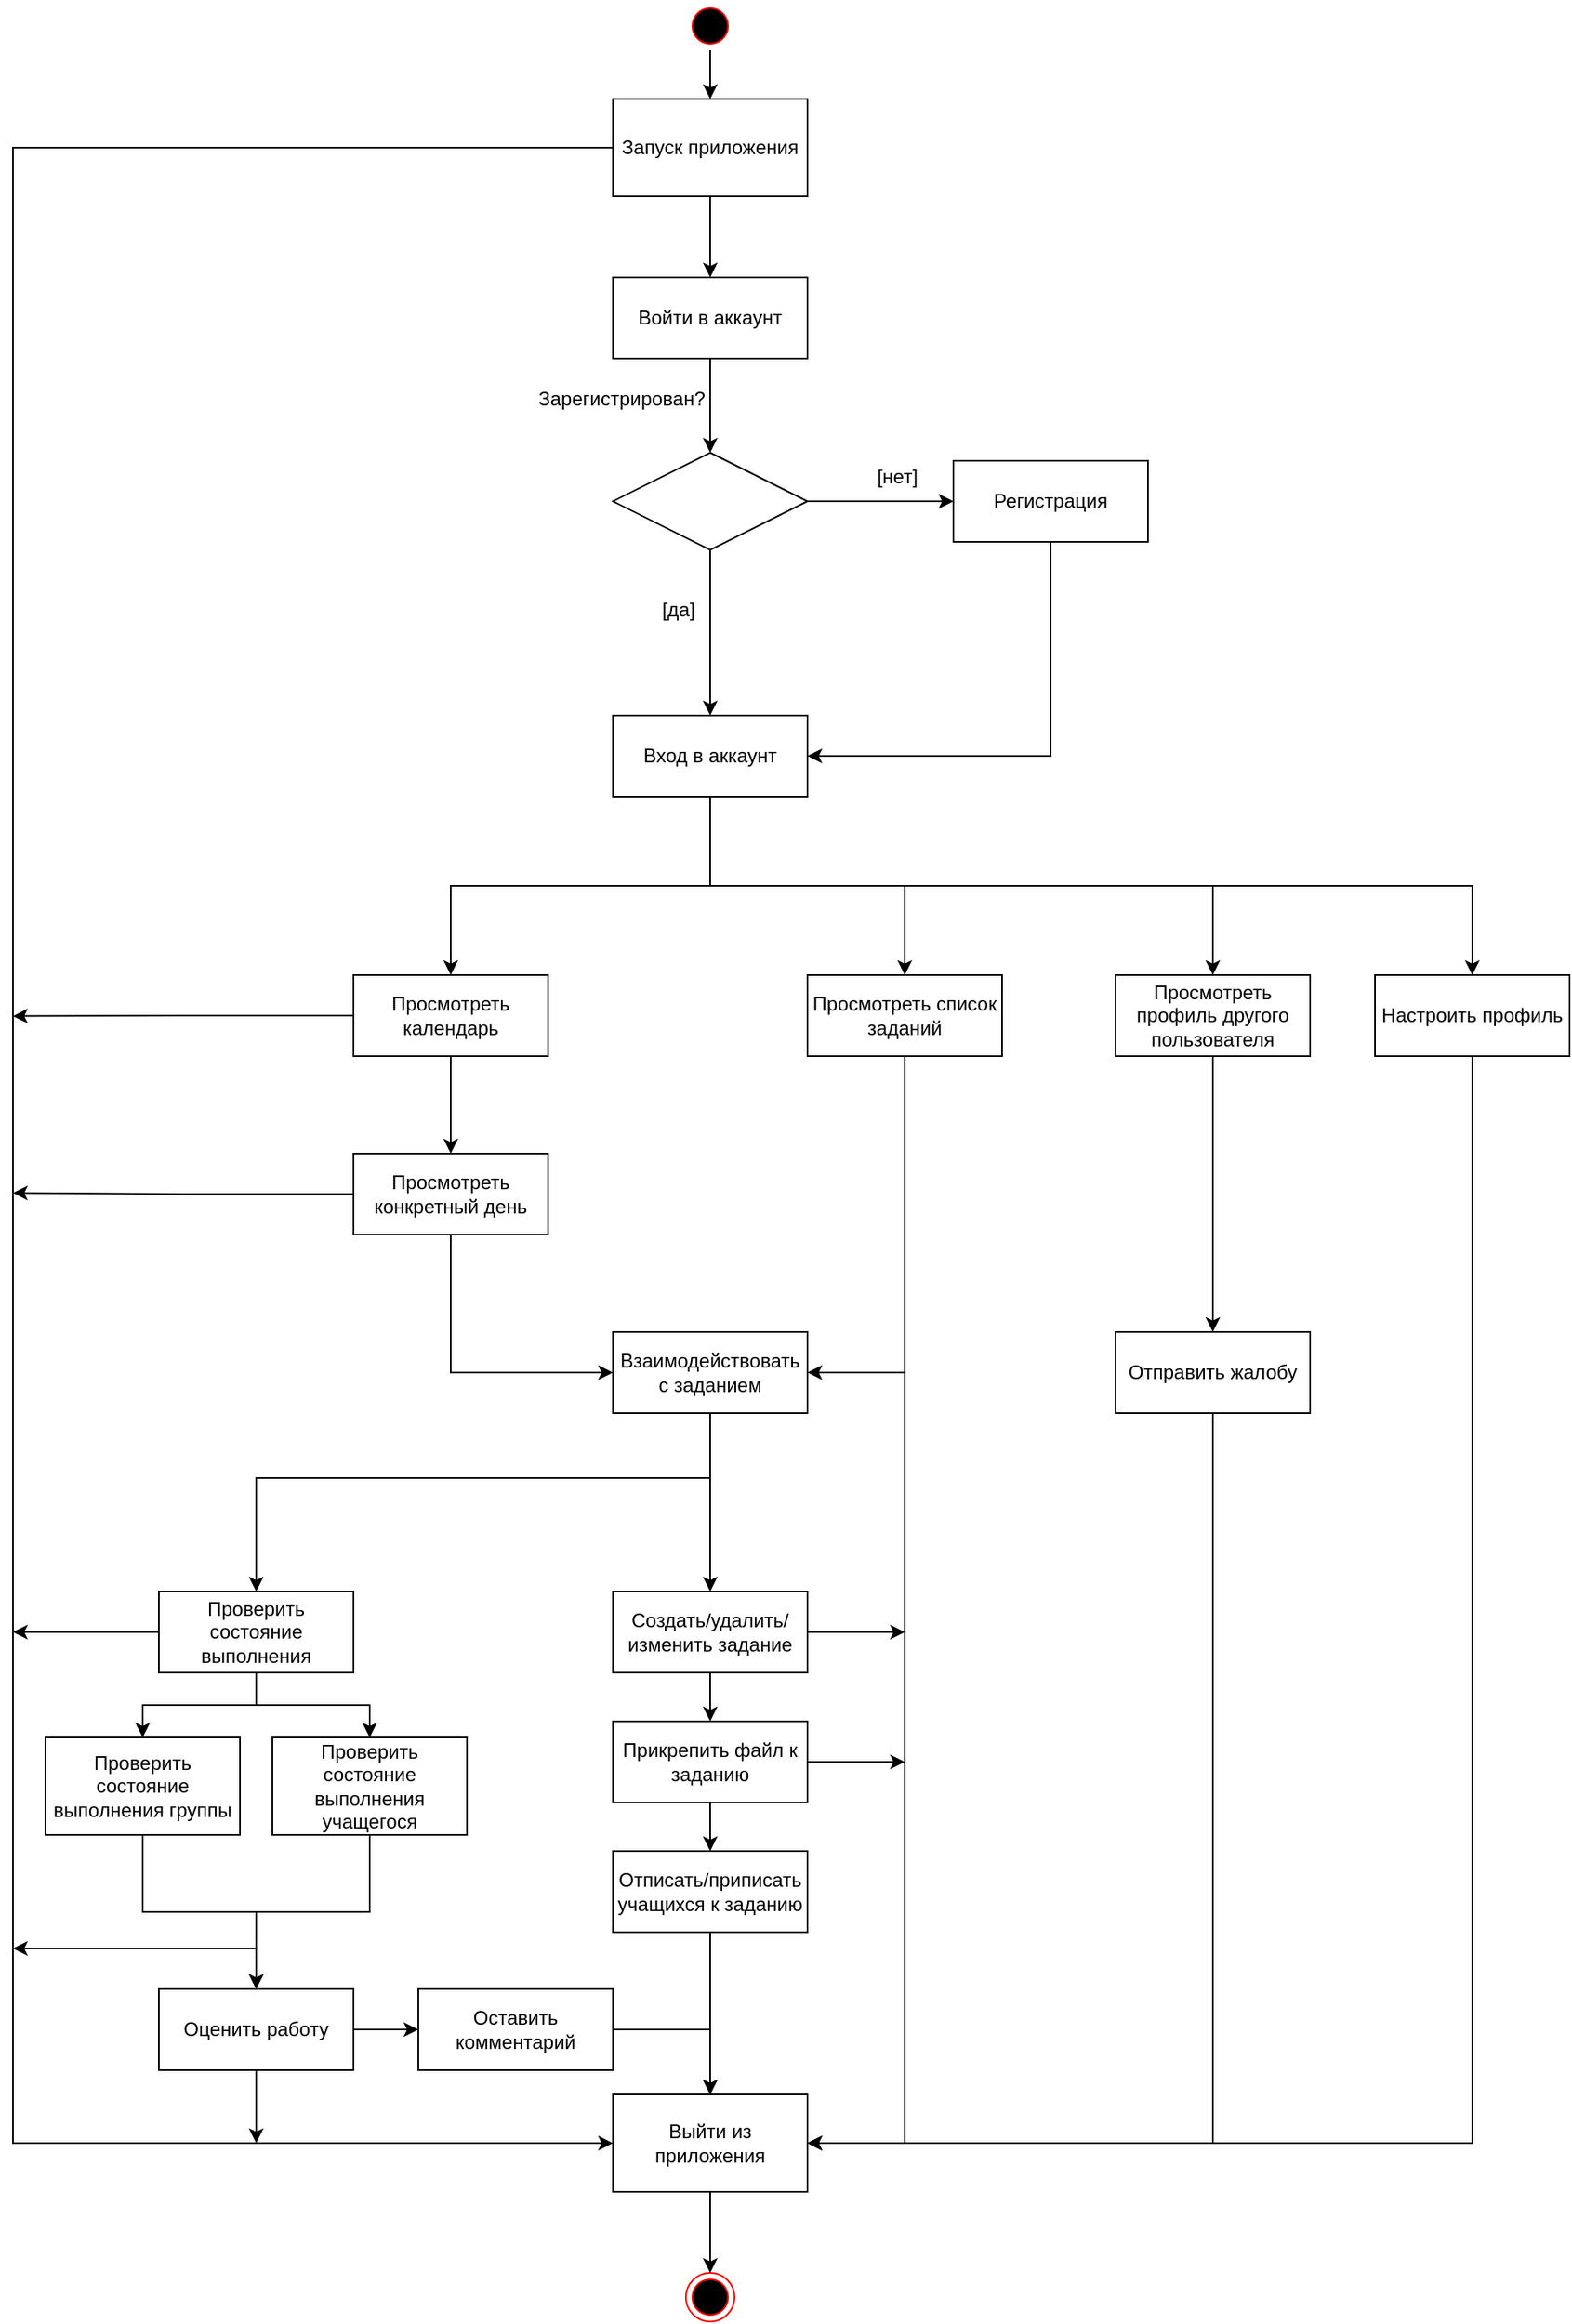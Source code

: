 <mxfile version="24.0.7" type="device">
  <diagram name="Страница 1" id="K_nZ64Utd5DLflTbeKIy">
    <mxGraphModel dx="5359" dy="1636" grid="1" gridSize="10" guides="1" tooltips="1" connect="1" arrows="1" fold="1" page="1" pageScale="1" pageWidth="827" pageHeight="1169" math="0" shadow="0">
      <root>
        <mxCell id="0" />
        <mxCell id="1" parent="0" />
        <mxCell id="NYu8AcVOIsEXXXueLIA_-5" style="edgeStyle=orthogonalEdgeStyle;rounded=0;orthogonalLoop=1;jettySize=auto;html=1;entryX=0;entryY=0.5;entryDx=0;entryDy=0;" parent="1" source="NYu8AcVOIsEXXXueLIA_-7" target="gNkD2l2tRffT2OGlJnD8-1" edge="1">
          <mxGeometry relative="1" as="geometry">
            <mxPoint x="290" y="223" as="targetPoint" />
            <Array as="points">
              <mxPoint x="-140" y="90" />
              <mxPoint x="-140" y="1320" />
            </Array>
          </mxGeometry>
        </mxCell>
        <mxCell id="oowMZ_tj7tG44vQV4qfk-1" style="edgeStyle=orthogonalEdgeStyle;rounded=0;orthogonalLoop=1;jettySize=auto;html=1;exitX=0.5;exitY=1;exitDx=0;exitDy=0;entryX=0.5;entryY=0;entryDx=0;entryDy=0;" parent="1" source="NYu8AcVOIsEXXXueLIA_-7" target="NYu8AcVOIsEXXXueLIA_-10" edge="1">
          <mxGeometry relative="1" as="geometry" />
        </mxCell>
        <mxCell id="NYu8AcVOIsEXXXueLIA_-7" value="Запуск приложения" style="rounded=0;whiteSpace=wrap;html=1;" parent="1" vertex="1">
          <mxGeometry x="230" y="60" width="120" height="60" as="geometry" />
        </mxCell>
        <mxCell id="oowMZ_tj7tG44vQV4qfk-4" style="edgeStyle=orthogonalEdgeStyle;rounded=0;orthogonalLoop=1;jettySize=auto;html=1;exitX=0.5;exitY=1;exitDx=0;exitDy=0;entryX=0.5;entryY=0;entryDx=0;entryDy=0;" parent="1" source="NYu8AcVOIsEXXXueLIA_-10" target="oowMZ_tj7tG44vQV4qfk-2" edge="1">
          <mxGeometry relative="1" as="geometry" />
        </mxCell>
        <mxCell id="NYu8AcVOIsEXXXueLIA_-10" value="Войти в аккаунт" style="html=1;whiteSpace=wrap;" parent="1" vertex="1">
          <mxGeometry x="230" y="170" width="120" height="50" as="geometry" />
        </mxCell>
        <mxCell id="NYu8AcVOIsEXXXueLIA_-18" value="" style="ellipse;html=1;shape=endState;fillColor=#000000;strokeColor=#ff0000;" parent="1" vertex="1">
          <mxGeometry x="275" y="1400" width="30" height="30" as="geometry" />
        </mxCell>
        <mxCell id="oowMZ_tj7tG44vQV4qfk-10" style="edgeStyle=orthogonalEdgeStyle;rounded=0;orthogonalLoop=1;jettySize=auto;html=1;exitX=0.5;exitY=1;exitDx=0;exitDy=0;entryX=1;entryY=0.5;entryDx=0;entryDy=0;" parent="1" source="NYu8AcVOIsEXXXueLIA_-22" target="oowMZ_tj7tG44vQV4qfk-9" edge="1">
          <mxGeometry relative="1" as="geometry" />
        </mxCell>
        <mxCell id="NYu8AcVOIsEXXXueLIA_-22" value="Регистрация" style="whiteSpace=wrap;html=1;fillColor=rgb(255, 255, 255);strokeColor=rgb(0, 0, 0);fontColor=rgb(0, 0, 0);" parent="1" vertex="1">
          <mxGeometry x="440" y="283" width="120" height="50" as="geometry" />
        </mxCell>
        <mxCell id="NYu8AcVOIsEXXXueLIA_-25" style="edgeStyle=orthogonalEdgeStyle;rounded=0;orthogonalLoop=1;jettySize=auto;html=1;entryX=0.5;entryY=0;entryDx=0;entryDy=0;" parent="1" source="NYu8AcVOIsEXXXueLIA_-26" target="NYu8AcVOIsEXXXueLIA_-7" edge="1">
          <mxGeometry relative="1" as="geometry" />
        </mxCell>
        <mxCell id="NYu8AcVOIsEXXXueLIA_-26" value="" style="ellipse;html=1;shape=startState;fillColor=#000000;strokeColor=#ff0000;" parent="1" vertex="1">
          <mxGeometry x="275" width="30" height="30" as="geometry" />
        </mxCell>
        <mxCell id="gNkD2l2tRffT2OGlJnD8-4" style="edgeStyle=orthogonalEdgeStyle;rounded=0;orthogonalLoop=1;jettySize=auto;html=1;entryX=0.5;entryY=0;entryDx=0;entryDy=0;" parent="1" source="gNkD2l2tRffT2OGlJnD8-1" target="NYu8AcVOIsEXXXueLIA_-18" edge="1">
          <mxGeometry relative="1" as="geometry" />
        </mxCell>
        <mxCell id="gNkD2l2tRffT2OGlJnD8-1" value="Выйти из приложения" style="rounded=0;whiteSpace=wrap;html=1;" parent="1" vertex="1">
          <mxGeometry x="230" y="1290" width="120" height="60" as="geometry" />
        </mxCell>
        <mxCell id="oowMZ_tj7tG44vQV4qfk-5" style="edgeStyle=orthogonalEdgeStyle;rounded=0;orthogonalLoop=1;jettySize=auto;html=1;exitX=0.5;exitY=1;exitDx=0;exitDy=0;entryX=0.5;entryY=0;entryDx=0;entryDy=0;" parent="1" source="oowMZ_tj7tG44vQV4qfk-2" target="oowMZ_tj7tG44vQV4qfk-9" edge="1">
          <mxGeometry relative="1" as="geometry">
            <mxPoint x="289.957" y="420" as="targetPoint" />
          </mxGeometry>
        </mxCell>
        <mxCell id="oowMZ_tj7tG44vQV4qfk-6" style="edgeStyle=orthogonalEdgeStyle;rounded=0;orthogonalLoop=1;jettySize=auto;html=1;exitX=1;exitY=0.5;exitDx=0;exitDy=0;entryX=0;entryY=0.5;entryDx=0;entryDy=0;" parent="1" source="oowMZ_tj7tG44vQV4qfk-2" target="NYu8AcVOIsEXXXueLIA_-22" edge="1">
          <mxGeometry relative="1" as="geometry">
            <mxPoint x="440" y="308" as="targetPoint" />
          </mxGeometry>
        </mxCell>
        <mxCell id="oowMZ_tj7tG44vQV4qfk-2" value="" style="rhombus;whiteSpace=wrap;html=1;" parent="1" vertex="1">
          <mxGeometry x="230" y="278" width="120" height="60" as="geometry" />
        </mxCell>
        <mxCell id="oowMZ_tj7tG44vQV4qfk-3" value="Зарегистрирован?" style="text;html=1;align=center;verticalAlign=middle;resizable=0;points=[];autosize=1;strokeColor=none;fillColor=none;" parent="1" vertex="1">
          <mxGeometry x="170" y="230" width="130" height="30" as="geometry" />
        </mxCell>
        <mxCell id="oowMZ_tj7tG44vQV4qfk-7" value="[нет]" style="text;html=1;align=center;verticalAlign=middle;resizable=0;points=[];autosize=1;strokeColor=none;fillColor=none;" parent="1" vertex="1">
          <mxGeometry x="380" y="278" width="50" height="30" as="geometry" />
        </mxCell>
        <mxCell id="oowMZ_tj7tG44vQV4qfk-8" value="[да]" style="text;html=1;align=center;verticalAlign=middle;resizable=0;points=[];autosize=1;strokeColor=none;fillColor=none;" parent="1" vertex="1">
          <mxGeometry x="250" y="360" width="40" height="30" as="geometry" />
        </mxCell>
        <mxCell id="oowMZ_tj7tG44vQV4qfk-16" style="edgeStyle=orthogonalEdgeStyle;rounded=0;orthogonalLoop=1;jettySize=auto;html=1;exitX=0.5;exitY=1;exitDx=0;exitDy=0;" parent="1" source="oowMZ_tj7tG44vQV4qfk-9" target="oowMZ_tj7tG44vQV4qfk-15" edge="1">
          <mxGeometry relative="1" as="geometry">
            <Array as="points">
              <mxPoint x="290" y="545" />
              <mxPoint x="130" y="545" />
            </Array>
          </mxGeometry>
        </mxCell>
        <mxCell id="oowMZ_tj7tG44vQV4qfk-23" style="edgeStyle=orthogonalEdgeStyle;rounded=0;orthogonalLoop=1;jettySize=auto;html=1;exitX=0.5;exitY=1;exitDx=0;exitDy=0;" parent="1" source="oowMZ_tj7tG44vQV4qfk-9" target="oowMZ_tj7tG44vQV4qfk-22" edge="1">
          <mxGeometry relative="1" as="geometry" />
        </mxCell>
        <mxCell id="oowMZ_tj7tG44vQV4qfk-26" style="edgeStyle=orthogonalEdgeStyle;rounded=0;orthogonalLoop=1;jettySize=auto;html=1;exitX=0.5;exitY=1;exitDx=0;exitDy=0;entryX=0.5;entryY=0;entryDx=0;entryDy=0;" parent="1" source="oowMZ_tj7tG44vQV4qfk-9" target="oowMZ_tj7tG44vQV4qfk-25" edge="1">
          <mxGeometry relative="1" as="geometry" />
        </mxCell>
        <mxCell id="oowMZ_tj7tG44vQV4qfk-37" style="edgeStyle=orthogonalEdgeStyle;rounded=0;orthogonalLoop=1;jettySize=auto;html=1;exitX=0.5;exitY=1;exitDx=0;exitDy=0;entryX=0.5;entryY=0;entryDx=0;entryDy=0;" parent="1" source="oowMZ_tj7tG44vQV4qfk-9" target="oowMZ_tj7tG44vQV4qfk-11" edge="1">
          <mxGeometry relative="1" as="geometry" />
        </mxCell>
        <mxCell id="oowMZ_tj7tG44vQV4qfk-9" value="Вход в аккаунт" style="whiteSpace=wrap;html=1;fillColor=rgb(255, 255, 255);strokeColor=rgb(0, 0, 0);fontColor=rgb(0, 0, 0);" parent="1" vertex="1">
          <mxGeometry x="230" y="440" width="120" height="50" as="geometry" />
        </mxCell>
        <mxCell id="oowMZ_tj7tG44vQV4qfk-38" style="edgeStyle=orthogonalEdgeStyle;rounded=0;orthogonalLoop=1;jettySize=auto;html=1;exitX=0.5;exitY=1;exitDx=0;exitDy=0;entryX=1;entryY=0.5;entryDx=0;entryDy=0;" parent="1" source="oowMZ_tj7tG44vQV4qfk-11" target="gNkD2l2tRffT2OGlJnD8-1" edge="1">
          <mxGeometry relative="1" as="geometry" />
        </mxCell>
        <mxCell id="oowMZ_tj7tG44vQV4qfk-11" value="Настроить профиль" style="whiteSpace=wrap;html=1;fillColor=rgb(255, 255, 255);strokeColor=rgb(0, 0, 0);fontColor=rgb(0, 0, 0);" parent="1" vertex="1">
          <mxGeometry x="700" y="600" width="120" height="50" as="geometry" />
        </mxCell>
        <mxCell id="oowMZ_tj7tG44vQV4qfk-18" style="edgeStyle=orthogonalEdgeStyle;rounded=0;orthogonalLoop=1;jettySize=auto;html=1;exitX=0.5;exitY=1;exitDx=0;exitDy=0;entryX=0.5;entryY=0;entryDx=0;entryDy=0;" parent="1" source="oowMZ_tj7tG44vQV4qfk-15" target="oowMZ_tj7tG44vQV4qfk-17" edge="1">
          <mxGeometry relative="1" as="geometry" />
        </mxCell>
        <mxCell id="oowMZ_tj7tG44vQV4qfk-30" style="edgeStyle=orthogonalEdgeStyle;rounded=0;orthogonalLoop=1;jettySize=auto;html=1;exitX=0;exitY=0.5;exitDx=0;exitDy=0;" parent="1" source="oowMZ_tj7tG44vQV4qfk-15" edge="1">
          <mxGeometry relative="1" as="geometry">
            <mxPoint x="-140.0" y="625.316" as="targetPoint" />
          </mxGeometry>
        </mxCell>
        <mxCell id="oowMZ_tj7tG44vQV4qfk-15" value="Просмотреть календарь" style="whiteSpace=wrap;html=1;fillColor=rgb(255, 255, 255);strokeColor=rgb(0, 0, 0);fontColor=rgb(0, 0, 0);" parent="1" vertex="1">
          <mxGeometry x="70" y="600" width="120" height="50" as="geometry" />
        </mxCell>
        <mxCell id="oowMZ_tj7tG44vQV4qfk-20" style="edgeStyle=orthogonalEdgeStyle;rounded=0;orthogonalLoop=1;jettySize=auto;html=1;exitX=0.5;exitY=1;exitDx=0;exitDy=0;entryX=0;entryY=0.5;entryDx=0;entryDy=0;" parent="1" source="oowMZ_tj7tG44vQV4qfk-17" target="oowMZ_tj7tG44vQV4qfk-19" edge="1">
          <mxGeometry relative="1" as="geometry" />
        </mxCell>
        <mxCell id="oowMZ_tj7tG44vQV4qfk-35" style="edgeStyle=orthogonalEdgeStyle;rounded=0;orthogonalLoop=1;jettySize=auto;html=1;exitX=0;exitY=0.5;exitDx=0;exitDy=0;" parent="1" source="oowMZ_tj7tG44vQV4qfk-17" edge="1">
          <mxGeometry relative="1" as="geometry">
            <mxPoint x="-140" y="734.308" as="targetPoint" />
          </mxGeometry>
        </mxCell>
        <mxCell id="oowMZ_tj7tG44vQV4qfk-17" value="Просмотреть конкретный день" style="whiteSpace=wrap;html=1;fillColor=rgb(255, 255, 255);strokeColor=rgb(0, 0, 0);fontColor=rgb(0, 0, 0);" parent="1" vertex="1">
          <mxGeometry x="70" y="710" width="120" height="50" as="geometry" />
        </mxCell>
        <mxCell id="ACUeKVoIydhBSOfqzN04-4" style="edgeStyle=orthogonalEdgeStyle;rounded=0;orthogonalLoop=1;jettySize=auto;html=1;exitX=0.5;exitY=1;exitDx=0;exitDy=0;entryX=0.5;entryY=0;entryDx=0;entryDy=0;" parent="1" source="oowMZ_tj7tG44vQV4qfk-19" target="ACUeKVoIydhBSOfqzN04-1" edge="1">
          <mxGeometry relative="1" as="geometry">
            <Array as="points">
              <mxPoint x="290" y="910" />
              <mxPoint x="10" y="910" />
            </Array>
          </mxGeometry>
        </mxCell>
        <mxCell id="328L3U_uDW9QNKm-tvZJ-3" style="edgeStyle=orthogonalEdgeStyle;rounded=0;orthogonalLoop=1;jettySize=auto;html=1;exitX=0.5;exitY=1;exitDx=0;exitDy=0;entryX=0.5;entryY=0;entryDx=0;entryDy=0;" edge="1" parent="1" source="oowMZ_tj7tG44vQV4qfk-19" target="328L3U_uDW9QNKm-tvZJ-2">
          <mxGeometry relative="1" as="geometry" />
        </mxCell>
        <mxCell id="oowMZ_tj7tG44vQV4qfk-19" value="Взаимодействовать с заданием" style="whiteSpace=wrap;html=1;fillColor=rgb(255, 255, 255);strokeColor=rgb(0, 0, 0);fontColor=rgb(0, 0, 0);" parent="1" vertex="1">
          <mxGeometry x="230" y="820" width="120" height="50" as="geometry" />
        </mxCell>
        <mxCell id="oowMZ_tj7tG44vQV4qfk-24" style="edgeStyle=orthogonalEdgeStyle;rounded=0;orthogonalLoop=1;jettySize=auto;html=1;exitX=0.5;exitY=1;exitDx=0;exitDy=0;entryX=1;entryY=0.5;entryDx=0;entryDy=0;" parent="1" source="oowMZ_tj7tG44vQV4qfk-22" target="oowMZ_tj7tG44vQV4qfk-19" edge="1">
          <mxGeometry relative="1" as="geometry" />
        </mxCell>
        <mxCell id="oowMZ_tj7tG44vQV4qfk-33" style="edgeStyle=orthogonalEdgeStyle;rounded=0;orthogonalLoop=1;jettySize=auto;html=1;exitX=0.5;exitY=1;exitDx=0;exitDy=0;entryX=1;entryY=0.5;entryDx=0;entryDy=0;" parent="1" source="oowMZ_tj7tG44vQV4qfk-22" target="gNkD2l2tRffT2OGlJnD8-1" edge="1">
          <mxGeometry relative="1" as="geometry" />
        </mxCell>
        <mxCell id="oowMZ_tj7tG44vQV4qfk-22" value="Просмотреть список заданий" style="whiteSpace=wrap;html=1;fillColor=rgb(255, 255, 255);strokeColor=rgb(0, 0, 0);fontColor=rgb(0, 0, 0);" parent="1" vertex="1">
          <mxGeometry x="350" y="600" width="120" height="50" as="geometry" />
        </mxCell>
        <mxCell id="oowMZ_tj7tG44vQV4qfk-29" style="edgeStyle=orthogonalEdgeStyle;rounded=0;orthogonalLoop=1;jettySize=auto;html=1;exitX=0.5;exitY=1;exitDx=0;exitDy=0;entryX=0.5;entryY=0;entryDx=0;entryDy=0;" parent="1" source="oowMZ_tj7tG44vQV4qfk-25" target="oowMZ_tj7tG44vQV4qfk-28" edge="1">
          <mxGeometry relative="1" as="geometry" />
        </mxCell>
        <mxCell id="oowMZ_tj7tG44vQV4qfk-25" value="Просмотреть профиль другого пользователя" style="whiteSpace=wrap;html=1;fillColor=rgb(255, 255, 255);strokeColor=rgb(0, 0, 0);fontColor=rgb(0, 0, 0);" parent="1" vertex="1">
          <mxGeometry x="540" y="600" width="120" height="50" as="geometry" />
        </mxCell>
        <mxCell id="oowMZ_tj7tG44vQV4qfk-34" style="edgeStyle=orthogonalEdgeStyle;rounded=0;orthogonalLoop=1;jettySize=auto;html=1;exitX=0.5;exitY=1;exitDx=0;exitDy=0;entryX=1;entryY=0.5;entryDx=0;entryDy=0;" parent="1" source="oowMZ_tj7tG44vQV4qfk-28" target="gNkD2l2tRffT2OGlJnD8-1" edge="1">
          <mxGeometry relative="1" as="geometry" />
        </mxCell>
        <mxCell id="oowMZ_tj7tG44vQV4qfk-28" value="Отправить жалобу" style="whiteSpace=wrap;html=1;fillColor=rgb(255, 255, 255);strokeColor=rgb(0, 0, 0);fontColor=rgb(0, 0, 0);" parent="1" vertex="1">
          <mxGeometry x="540" y="820" width="120" height="50" as="geometry" />
        </mxCell>
        <mxCell id="328L3U_uDW9QNKm-tvZJ-17" style="edgeStyle=orthogonalEdgeStyle;rounded=0;orthogonalLoop=1;jettySize=auto;html=1;exitX=0.5;exitY=1;exitDx=0;exitDy=0;entryX=0.5;entryY=0;entryDx=0;entryDy=0;" edge="1" parent="1" source="ACUeKVoIydhBSOfqzN04-1" target="328L3U_uDW9QNKm-tvZJ-14">
          <mxGeometry relative="1" as="geometry" />
        </mxCell>
        <mxCell id="328L3U_uDW9QNKm-tvZJ-18" style="edgeStyle=orthogonalEdgeStyle;rounded=0;orthogonalLoop=1;jettySize=auto;html=1;exitX=0.5;exitY=1;exitDx=0;exitDy=0;entryX=0.5;entryY=0;entryDx=0;entryDy=0;" edge="1" parent="1" source="ACUeKVoIydhBSOfqzN04-1" target="328L3U_uDW9QNKm-tvZJ-15">
          <mxGeometry relative="1" as="geometry" />
        </mxCell>
        <mxCell id="328L3U_uDW9QNKm-tvZJ-27" style="edgeStyle=orthogonalEdgeStyle;rounded=0;orthogonalLoop=1;jettySize=auto;html=1;exitX=0;exitY=0.5;exitDx=0;exitDy=0;" edge="1" parent="1" source="ACUeKVoIydhBSOfqzN04-1">
          <mxGeometry relative="1" as="geometry">
            <mxPoint x="-140" y="1005" as="targetPoint" />
          </mxGeometry>
        </mxCell>
        <mxCell id="ACUeKVoIydhBSOfqzN04-1" value="Проверить состояние выполнения" style="whiteSpace=wrap;html=1;fillColor=rgb(255, 255, 255);strokeColor=rgb(0, 0, 0);fontColor=rgb(0, 0, 0);" parent="1" vertex="1">
          <mxGeometry x="-50" y="980" width="120" height="50" as="geometry" />
        </mxCell>
        <mxCell id="328L3U_uDW9QNKm-tvZJ-8" style="edgeStyle=orthogonalEdgeStyle;rounded=0;orthogonalLoop=1;jettySize=auto;html=1;exitX=0.5;exitY=1;exitDx=0;exitDy=0;entryX=0.5;entryY=0;entryDx=0;entryDy=0;" edge="1" parent="1" source="328L3U_uDW9QNKm-tvZJ-2" target="328L3U_uDW9QNKm-tvZJ-6">
          <mxGeometry relative="1" as="geometry" />
        </mxCell>
        <mxCell id="328L3U_uDW9QNKm-tvZJ-29" style="edgeStyle=orthogonalEdgeStyle;rounded=0;orthogonalLoop=1;jettySize=auto;html=1;exitX=1;exitY=0.5;exitDx=0;exitDy=0;" edge="1" parent="1" source="328L3U_uDW9QNKm-tvZJ-2">
          <mxGeometry relative="1" as="geometry">
            <mxPoint x="410" y="1005" as="targetPoint" />
          </mxGeometry>
        </mxCell>
        <mxCell id="328L3U_uDW9QNKm-tvZJ-2" value="Создать/удалить/изменить задание" style="whiteSpace=wrap;html=1;fillColor=rgb(255, 255, 255);strokeColor=rgb(0, 0, 0);fontColor=rgb(0, 0, 0);" vertex="1" parent="1">
          <mxGeometry x="230" y="980" width="120" height="50" as="geometry" />
        </mxCell>
        <mxCell id="328L3U_uDW9QNKm-tvZJ-9" style="edgeStyle=orthogonalEdgeStyle;rounded=0;orthogonalLoop=1;jettySize=auto;html=1;exitX=0.5;exitY=1;exitDx=0;exitDy=0;entryX=0.5;entryY=0;entryDx=0;entryDy=0;" edge="1" parent="1" source="328L3U_uDW9QNKm-tvZJ-6" target="328L3U_uDW9QNKm-tvZJ-5">
          <mxGeometry relative="1" as="geometry" />
        </mxCell>
        <mxCell id="328L3U_uDW9QNKm-tvZJ-30" style="edgeStyle=orthogonalEdgeStyle;rounded=0;orthogonalLoop=1;jettySize=auto;html=1;exitX=1;exitY=0.5;exitDx=0;exitDy=0;" edge="1" parent="1" source="328L3U_uDW9QNKm-tvZJ-6">
          <mxGeometry relative="1" as="geometry">
            <mxPoint x="410" y="1085" as="targetPoint" />
          </mxGeometry>
        </mxCell>
        <mxCell id="328L3U_uDW9QNKm-tvZJ-6" value="Прикрепить файл к заданию" style="whiteSpace=wrap;html=1;fillColor=rgb(255, 255, 255);strokeColor=rgb(0, 0, 0);fontColor=rgb(0, 0, 0);" vertex="1" parent="1">
          <mxGeometry x="230" y="1060" width="120" height="50" as="geometry" />
        </mxCell>
        <mxCell id="328L3U_uDW9QNKm-tvZJ-10" style="edgeStyle=orthogonalEdgeStyle;rounded=0;orthogonalLoop=1;jettySize=auto;html=1;exitX=0.5;exitY=1;exitDx=0;exitDy=0;entryX=0.5;entryY=0;entryDx=0;entryDy=0;" edge="1" parent="1" source="328L3U_uDW9QNKm-tvZJ-5" target="gNkD2l2tRffT2OGlJnD8-1">
          <mxGeometry relative="1" as="geometry" />
        </mxCell>
        <mxCell id="328L3U_uDW9QNKm-tvZJ-5" value="Отписать/приписать учащихся к заданию" style="whiteSpace=wrap;html=1;fillColor=rgb(255, 255, 255);strokeColor=rgb(0, 0, 0);fontColor=rgb(0, 0, 0);" vertex="1" parent="1">
          <mxGeometry x="230" y="1140" width="120" height="50" as="geometry" />
        </mxCell>
        <mxCell id="328L3U_uDW9QNKm-tvZJ-19" style="edgeStyle=orthogonalEdgeStyle;rounded=0;orthogonalLoop=1;jettySize=auto;html=1;exitX=0.5;exitY=1;exitDx=0;exitDy=0;entryX=0.5;entryY=0;entryDx=0;entryDy=0;" edge="1" parent="1" source="328L3U_uDW9QNKm-tvZJ-14" target="328L3U_uDW9QNKm-tvZJ-16">
          <mxGeometry relative="1" as="geometry" />
        </mxCell>
        <mxCell id="328L3U_uDW9QNKm-tvZJ-14" value="Проверить состояние выполнения группы" style="whiteSpace=wrap;html=1;fillColor=rgb(255, 255, 255);strokeColor=rgb(0, 0, 0);fontColor=rgb(0, 0, 0);" vertex="1" parent="1">
          <mxGeometry x="-120" y="1070" width="120" height="60" as="geometry" />
        </mxCell>
        <mxCell id="328L3U_uDW9QNKm-tvZJ-20" style="edgeStyle=orthogonalEdgeStyle;rounded=0;orthogonalLoop=1;jettySize=auto;html=1;exitX=0.5;exitY=1;exitDx=0;exitDy=0;entryX=0.5;entryY=0;entryDx=0;entryDy=0;" edge="1" parent="1" source="328L3U_uDW9QNKm-tvZJ-15" target="328L3U_uDW9QNKm-tvZJ-16">
          <mxGeometry relative="1" as="geometry" />
        </mxCell>
        <mxCell id="328L3U_uDW9QNKm-tvZJ-15" value="Проверить состояние выполнения учащегося" style="whiteSpace=wrap;html=1;fillColor=rgb(255, 255, 255);strokeColor=rgb(0, 0, 0);fontColor=rgb(0, 0, 0);" vertex="1" parent="1">
          <mxGeometry x="20" y="1070" width="120" height="60" as="geometry" />
        </mxCell>
        <mxCell id="328L3U_uDW9QNKm-tvZJ-24" style="edgeStyle=orthogonalEdgeStyle;rounded=0;orthogonalLoop=1;jettySize=auto;html=1;exitX=1;exitY=0.5;exitDx=0;exitDy=0;entryX=0;entryY=0.5;entryDx=0;entryDy=0;" edge="1" parent="1" source="328L3U_uDW9QNKm-tvZJ-16" target="328L3U_uDW9QNKm-tvZJ-22">
          <mxGeometry relative="1" as="geometry" />
        </mxCell>
        <mxCell id="328L3U_uDW9QNKm-tvZJ-28" style="edgeStyle=orthogonalEdgeStyle;rounded=0;orthogonalLoop=1;jettySize=auto;html=1;exitX=0.5;exitY=1;exitDx=0;exitDy=0;" edge="1" parent="1" source="328L3U_uDW9QNKm-tvZJ-16">
          <mxGeometry relative="1" as="geometry">
            <mxPoint x="10" y="1320" as="targetPoint" />
          </mxGeometry>
        </mxCell>
        <mxCell id="328L3U_uDW9QNKm-tvZJ-16" value="Оценить работу" style="whiteSpace=wrap;html=1;fillColor=rgb(255, 255, 255);strokeColor=rgb(0, 0, 0);fontColor=rgb(0, 0, 0);" vertex="1" parent="1">
          <mxGeometry x="-50" y="1225" width="120" height="50" as="geometry" />
        </mxCell>
        <mxCell id="328L3U_uDW9QNKm-tvZJ-25" style="edgeStyle=orthogonalEdgeStyle;rounded=0;orthogonalLoop=1;jettySize=auto;html=1;exitX=1;exitY=0.5;exitDx=0;exitDy=0;entryX=0.5;entryY=0;entryDx=0;entryDy=0;" edge="1" parent="1" source="328L3U_uDW9QNKm-tvZJ-22" target="gNkD2l2tRffT2OGlJnD8-1">
          <mxGeometry relative="1" as="geometry" />
        </mxCell>
        <mxCell id="328L3U_uDW9QNKm-tvZJ-22" value="Оставить комментарий" style="whiteSpace=wrap;html=1;fillColor=rgb(255, 255, 255);strokeColor=rgb(0, 0, 0);fontColor=rgb(0, 0, 0);" vertex="1" parent="1">
          <mxGeometry x="110" y="1225" width="120" height="50" as="geometry" />
        </mxCell>
        <mxCell id="328L3U_uDW9QNKm-tvZJ-31" value="" style="edgeStyle=none;orthogonalLoop=1;jettySize=auto;html=1;rounded=0;" edge="1" parent="1">
          <mxGeometry width="100" relative="1" as="geometry">
            <mxPoint x="10" y="1200" as="sourcePoint" />
            <mxPoint x="-140" y="1200" as="targetPoint" />
            <Array as="points" />
          </mxGeometry>
        </mxCell>
      </root>
    </mxGraphModel>
  </diagram>
</mxfile>
